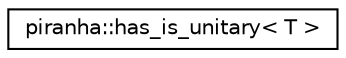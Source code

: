 digraph "Graphical Class Hierarchy"
{
  edge [fontname="Helvetica",fontsize="10",labelfontname="Helvetica",labelfontsize="10"];
  node [fontname="Helvetica",fontsize="10",shape=record];
  rankdir="LR";
  Node0 [label="piranha::has_is_unitary\< T \>",height=0.2,width=0.4,color="black", fillcolor="white", style="filled",URL="$classpiranha_1_1has__is__unitary.html",tooltip="Type trait to detect the presence of the piranha::math::is_unitary() function. "];
}
